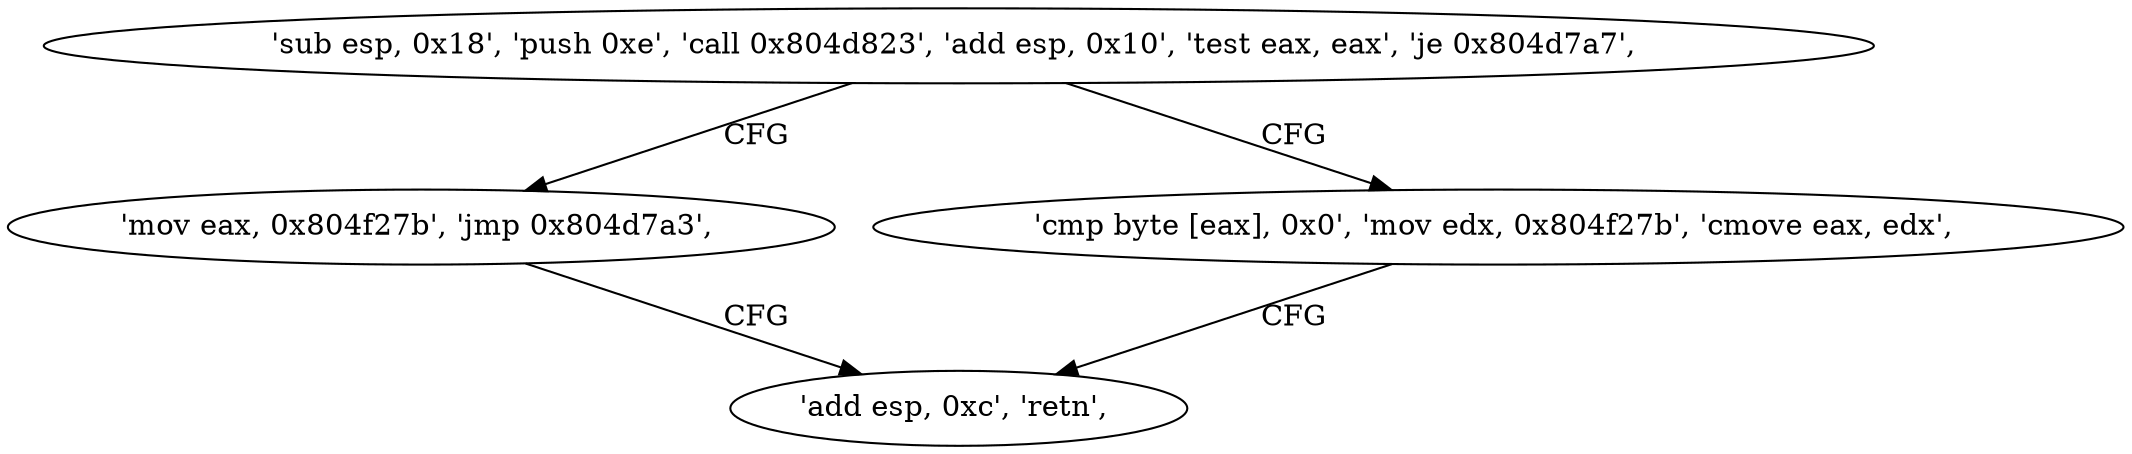 digraph "func" {
"134535047" [label = "'sub esp, 0x18', 'push 0xe', 'call 0x804d823', 'add esp, 0x10', 'test eax, eax', 'je 0x804d7a7', " ]
"134535079" [label = "'mov eax, 0x804f27b', 'jmp 0x804d7a3', " ]
"134535064" [label = "'cmp byte [eax], 0x0', 'mov edx, 0x804f27b', 'cmove eax, edx', " ]
"134535075" [label = "'add esp, 0xc', 'retn', " ]
"134535047" -> "134535079" [ label = "CFG" ]
"134535047" -> "134535064" [ label = "CFG" ]
"134535079" -> "134535075" [ label = "CFG" ]
"134535064" -> "134535075" [ label = "CFG" ]
}
